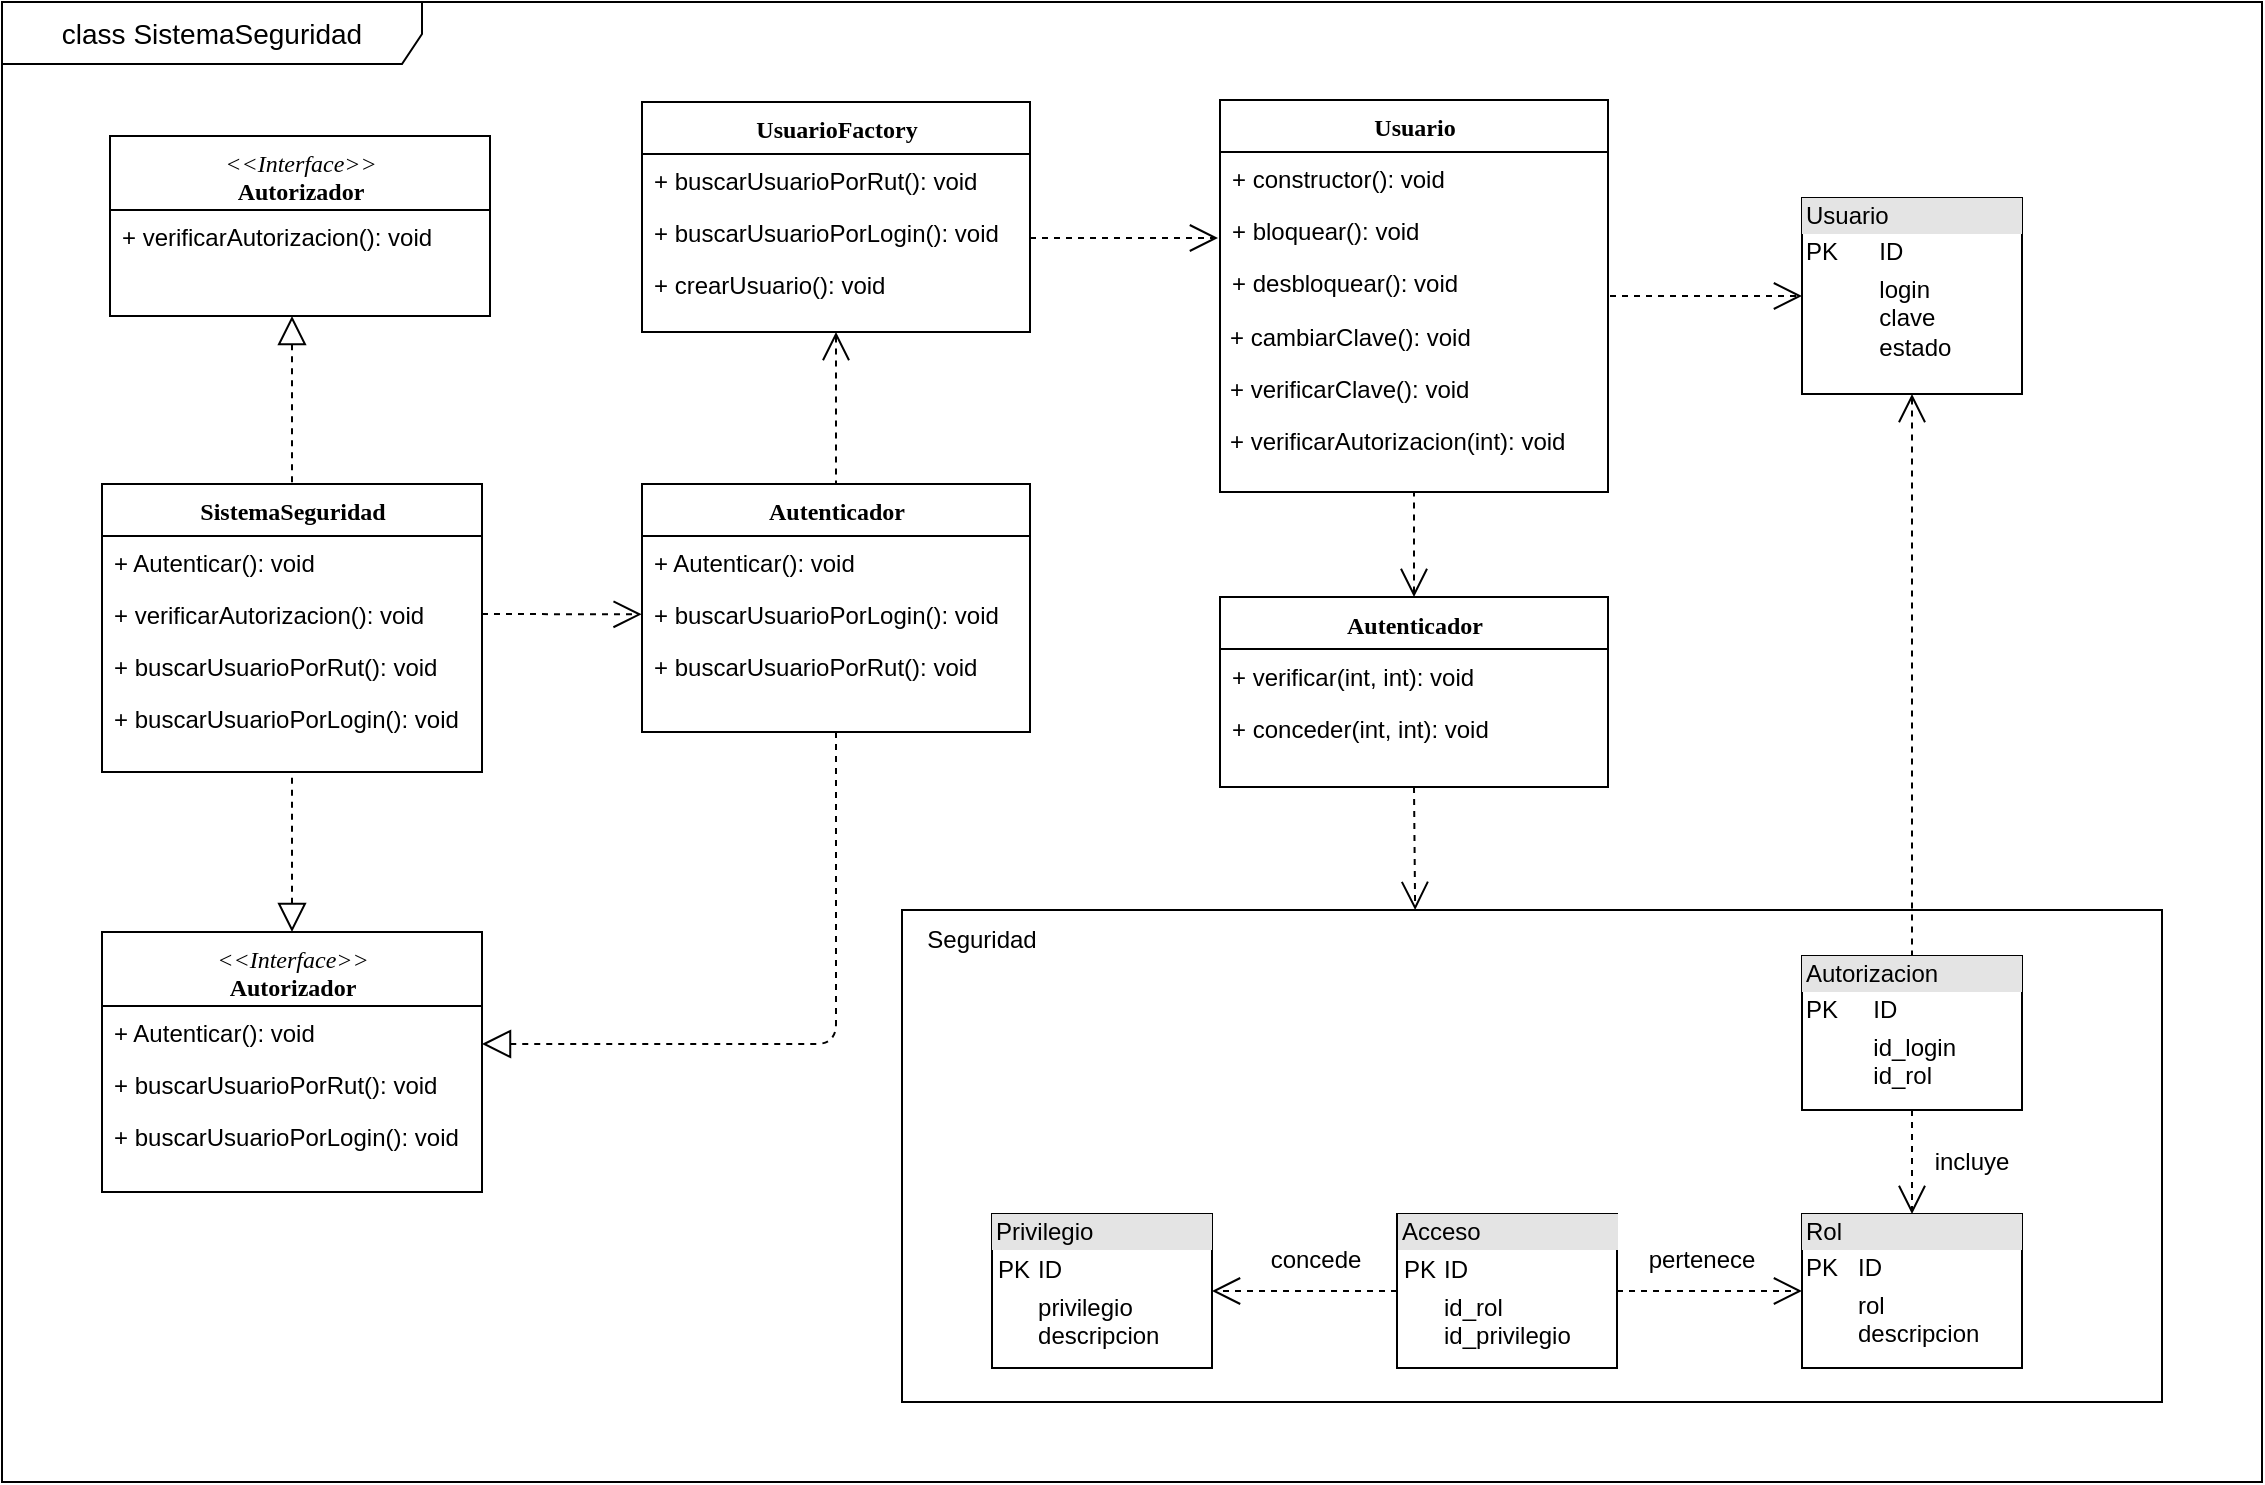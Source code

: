 <mxfile version="11.2.8" type="google" pages="1"><diagram name="Page-1" id="9f46799a-70d6-7492-0946-bef42562c5a5"><mxGraphModel dx="828" dy="451" grid="1" gridSize="10" guides="1" tooltips="1" connect="1" arrows="1" fold="1" page="1" pageScale="1" pageWidth="1100" pageHeight="850" background="#ffffff" math="0" shadow="0"><root><mxCell id="0"/><mxCell id="1" parent="0"/><mxCell id="cr2dzZ2lCvJzbGRZRUUi-4" value="" style="rounded=0;whiteSpace=wrap;html=1;" parent="1" vertex="1"><mxGeometry x="450" y="464" width="630" height="246" as="geometry"/></mxCell><mxCell id="GkAajKtFIGLuhse4K5WX-2" value="&lt;font style=&quot;font-size: 14px&quot;&gt;class SistemaSeguridad&lt;/font&gt;" style="shape=umlFrame;whiteSpace=wrap;html=1;width=210;height=31;" parent="1" vertex="1"><mxGeometry y="10" width="1130" height="740" as="geometry"/></mxCell><mxCell id="78961159f06e98e8-17" value="UsuarioFactory" style="swimlane;html=1;fontStyle=1;align=center;verticalAlign=top;childLayout=stackLayout;horizontal=1;startSize=26;horizontalStack=0;resizeParent=1;resizeLast=0;collapsible=1;marginBottom=0;swimlaneFillColor=#ffffff;rounded=0;shadow=0;comic=0;labelBackgroundColor=none;strokeColor=#000000;strokeWidth=1;fillColor=none;fontFamily=Verdana;fontSize=12;fontColor=#000000;" parent="1" vertex="1"><mxGeometry x="320" y="60" width="194" height="115" as="geometry"/></mxCell><mxCell id="bjt41eAJjumM9TxY2FZ1-11" value="+ buscarUsuarioPorRut(): void" style="text;html=1;strokeColor=none;fillColor=none;align=left;verticalAlign=top;spacingLeft=4;spacingRight=4;whiteSpace=wrap;overflow=hidden;rotatable=0;points=[[0,0.5],[1,0.5]];portConstraint=eastwest;" parent="78961159f06e98e8-17" vertex="1"><mxGeometry y="26" width="194" height="26" as="geometry"/></mxCell><mxCell id="bjt41eAJjumM9TxY2FZ1-12" value="+ buscarUsuarioPorLogin(): void" style="text;html=1;strokeColor=none;fillColor=none;align=left;verticalAlign=top;spacingLeft=4;spacingRight=4;whiteSpace=wrap;overflow=hidden;rotatable=0;points=[[0,0.5],[1,0.5]];portConstraint=eastwest;" parent="78961159f06e98e8-17" vertex="1"><mxGeometry y="52" width="194" height="26" as="geometry"/></mxCell><mxCell id="bjt41eAJjumM9TxY2FZ1-13" value="+ crearUsuario(): void" style="text;html=1;strokeColor=none;fillColor=none;align=left;verticalAlign=top;spacingLeft=4;spacingRight=4;whiteSpace=wrap;overflow=hidden;rotatable=0;points=[[0,0.5],[1,0.5]];portConstraint=eastwest;" parent="78961159f06e98e8-17" vertex="1"><mxGeometry y="78" width="194" height="26" as="geometry"/></mxCell><mxCell id="78961159f06e98e8-69" value="Autenticador" style="swimlane;html=1;fontStyle=1;align=center;verticalAlign=top;childLayout=stackLayout;horizontal=1;startSize=26;horizontalStack=0;resizeParent=1;resizeLast=0;collapsible=1;marginBottom=0;swimlaneFillColor=#ffffff;rounded=0;shadow=0;comic=0;labelBackgroundColor=none;strokeColor=#000000;strokeWidth=1;fillColor=none;fontFamily=Verdana;fontSize=12;fontColor=#000000;" parent="1" vertex="1"><mxGeometry x="320" y="251" width="194" height="124" as="geometry"/></mxCell><mxCell id="bjt41eAJjumM9TxY2FZ1-14" value="+ Autenticar(): void" style="text;html=1;strokeColor=none;fillColor=none;align=left;verticalAlign=top;spacingLeft=4;spacingRight=4;whiteSpace=wrap;overflow=hidden;rotatable=0;points=[[0,0.5],[1,0.5]];portConstraint=eastwest;" parent="78961159f06e98e8-69" vertex="1"><mxGeometry y="26" width="194" height="26" as="geometry"/></mxCell><mxCell id="bjt41eAJjumM9TxY2FZ1-16" value="+ buscarUsuarioPorLogin(): void" style="text;html=1;strokeColor=none;fillColor=none;align=left;verticalAlign=top;spacingLeft=4;spacingRight=4;whiteSpace=wrap;overflow=hidden;rotatable=0;points=[[0,0.5],[1,0.5]];portConstraint=eastwest;" parent="78961159f06e98e8-69" vertex="1"><mxGeometry y="52" width="194" height="26" as="geometry"/></mxCell><mxCell id="bjt41eAJjumM9TxY2FZ1-15" value="+ buscarUsuarioPorRut(): void" style="text;html=1;strokeColor=none;fillColor=none;align=left;verticalAlign=top;spacingLeft=4;spacingRight=4;whiteSpace=wrap;overflow=hidden;rotatable=0;points=[[0,0.5],[1,0.5]];portConstraint=eastwest;" parent="78961159f06e98e8-69" vertex="1"><mxGeometry y="78" width="194" height="26" as="geometry"/></mxCell><mxCell id="ipyEARP5-KEgsoyCmI8W-5" value="SistemaSeguridad" style="swimlane;html=1;fontStyle=1;align=center;verticalAlign=top;childLayout=stackLayout;horizontal=1;startSize=26;horizontalStack=0;resizeParent=1;resizeLast=0;collapsible=1;marginBottom=0;swimlaneFillColor=#ffffff;rounded=0;shadow=0;comic=0;labelBackgroundColor=none;strokeColor=#000000;strokeWidth=1;fillColor=none;fontFamily=Verdana;fontSize=12;fontColor=#000000;" parent="1" vertex="1"><mxGeometry x="50" y="251" width="190" height="144" as="geometry"/></mxCell><mxCell id="ipyEARP5-KEgsoyCmI8W-6" value="+ Autenticar(): void" style="text;html=1;strokeColor=none;fillColor=none;align=left;verticalAlign=top;spacingLeft=4;spacingRight=4;whiteSpace=wrap;overflow=hidden;rotatable=0;points=[[0,0.5],[1,0.5]];portConstraint=eastwest;" parent="ipyEARP5-KEgsoyCmI8W-5" vertex="1"><mxGeometry y="26" width="190" height="26" as="geometry"/></mxCell><mxCell id="ipyEARP5-KEgsoyCmI8W-7" value="+ verificarAutorizacion(): void" style="text;html=1;strokeColor=none;fillColor=none;align=left;verticalAlign=top;spacingLeft=4;spacingRight=4;whiteSpace=wrap;overflow=hidden;rotatable=0;points=[[0,0.5],[1,0.5]];portConstraint=eastwest;" parent="ipyEARP5-KEgsoyCmI8W-5" vertex="1"><mxGeometry y="52" width="190" height="26" as="geometry"/></mxCell><mxCell id="ipyEARP5-KEgsoyCmI8W-8" value="+ buscarUsuarioPorRut(): void" style="text;html=1;strokeColor=none;fillColor=none;align=left;verticalAlign=top;spacingLeft=4;spacingRight=4;whiteSpace=wrap;overflow=hidden;rotatable=0;points=[[0,0.5],[1,0.5]];portConstraint=eastwest;" parent="ipyEARP5-KEgsoyCmI8W-5" vertex="1"><mxGeometry y="78" width="190" height="26" as="geometry"/></mxCell><mxCell id="ipyEARP5-KEgsoyCmI8W-10" value="+ buscarUsuarioPorLogin(): void" style="text;html=1;strokeColor=none;fillColor=none;align=left;verticalAlign=top;spacingLeft=4;spacingRight=4;whiteSpace=wrap;overflow=hidden;rotatable=0;points=[[0,0.5],[1,0.5]];portConstraint=eastwest;" parent="1" vertex="1"><mxGeometry x="50" y="355" width="190" height="26" as="geometry"/></mxCell><mxCell id="ipyEARP5-KEgsoyCmI8W-11" value="&lt;i style=&quot;font-weight: normal&quot;&gt;&lt;font style=&quot;font-size: 12px&quot;&gt;&amp;lt;&amp;lt;Interface&amp;gt;&amp;gt;&lt;/font&gt;&lt;/i&gt;&lt;br&gt;Autorizador" style="swimlane;html=1;fontStyle=1;align=center;verticalAlign=top;childLayout=stackLayout;horizontal=1;startSize=37;horizontalStack=0;resizeParent=1;resizeLast=0;collapsible=1;marginBottom=0;swimlaneFillColor=#ffffff;rounded=0;shadow=0;comic=0;labelBackgroundColor=none;strokeColor=#000000;strokeWidth=1;fillColor=none;fontFamily=Verdana;fontSize=12;fontColor=#000000;" parent="1" vertex="1"><mxGeometry x="50" y="475" width="190" height="130" as="geometry"/></mxCell><mxCell id="bjt41eAJjumM9TxY2FZ1-3" value="+ Autenticar(): void" style="text;html=1;strokeColor=none;fillColor=none;align=left;verticalAlign=top;spacingLeft=4;spacingRight=4;whiteSpace=wrap;overflow=hidden;rotatable=0;points=[[0,0.5],[1,0.5]];portConstraint=eastwest;" parent="ipyEARP5-KEgsoyCmI8W-11" vertex="1"><mxGeometry y="37" width="190" height="26" as="geometry"/></mxCell><mxCell id="bjt41eAJjumM9TxY2FZ1-5" value="+ buscarUsuarioPorRut(): void" style="text;html=1;strokeColor=none;fillColor=none;align=left;verticalAlign=top;spacingLeft=4;spacingRight=4;whiteSpace=wrap;overflow=hidden;rotatable=0;points=[[0,0.5],[1,0.5]];portConstraint=eastwest;" parent="ipyEARP5-KEgsoyCmI8W-11" vertex="1"><mxGeometry y="63" width="190" height="26" as="geometry"/></mxCell><mxCell id="bjt41eAJjumM9TxY2FZ1-6" value="+ buscarUsuarioPorLogin(): void" style="text;html=1;strokeColor=none;fillColor=none;align=left;verticalAlign=top;spacingLeft=4;spacingRight=4;whiteSpace=wrap;overflow=hidden;rotatable=0;points=[[0,0.5],[1,0.5]];portConstraint=eastwest;" parent="ipyEARP5-KEgsoyCmI8W-11" vertex="1"><mxGeometry y="89" width="190" height="26" as="geometry"/></mxCell><mxCell id="ipyEARP5-KEgsoyCmI8W-20" value="" style="endArrow=none;html=1;exitX=1;exitY=0.5;exitDx=0;exitDy=0;endSize=6;endFill=0;startArrow=block;startFill=0;startSize=12;dashed=1;entryX=0.5;entryY=1;entryDx=0;entryDy=0;" parent="1" target="78961159f06e98e8-69" edge="1"><mxGeometry width="50" height="50" relative="1" as="geometry"><mxPoint x="240" y="531" as="sourcePoint"/><mxPoint x="400" y="404" as="targetPoint"/><Array as="points"><mxPoint x="417" y="531"/></Array></mxGeometry></mxCell><mxCell id="ipyEARP5-KEgsoyCmI8W-22" value="" style="endArrow=none;html=1;dashed=1;exitX=0.5;exitY=1;exitDx=0;exitDy=0;entryX=0.5;entryY=0;entryDx=0;entryDy=0;startArrow=open;startFill=0;startSize=12;" parent="1" source="78961159f06e98e8-17" target="78961159f06e98e8-69" edge="1"><mxGeometry width="50" height="50" relative="1" as="geometry"><mxPoint x="510" y="68" as="sourcePoint"/><mxPoint x="560" y="18" as="targetPoint"/></mxGeometry></mxCell><mxCell id="ipyEARP5-KEgsoyCmI8W-25" value="&lt;div style=&quot;box-sizing: border-box ; width: 100% ; background: #e4e4e4 ; padding: 2px&quot;&gt;Usuario&lt;/div&gt;&lt;table style=&quot;width: 100% ; font-size: 1em&quot; cellpadding=&quot;2&quot; cellspacing=&quot;0&quot;&gt;&lt;tbody&gt;&lt;tr&gt;&lt;td&gt;PK&lt;/td&gt;&lt;td&gt;ID&lt;/td&gt;&lt;/tr&gt;&lt;tr&gt;&lt;td&gt;&lt;br&gt;&lt;/td&gt;&lt;td&gt;login&lt;br&gt;clave&lt;br&gt;estado&lt;br&gt;&lt;/td&gt;&lt;/tr&gt;&lt;/tbody&gt;&lt;/table&gt;" style="verticalAlign=top;align=left;overflow=fill;html=1;" parent="1" vertex="1"><mxGeometry x="900" y="108" width="110" height="98" as="geometry"/></mxCell><mxCell id="ipyEARP5-KEgsoyCmI8W-32" value="" style="endArrow=none;html=1;dashed=1;startArrow=open;startFill=0;startSize=12;exitX=0.5;exitY=1;exitDx=0;exitDy=0;entryX=0.5;entryY=0;entryDx=0;entryDy=0;" parent="1" source="ipyEARP5-KEgsoyCmI8W-25" target="bjt41eAJjumM9TxY2FZ1-28" edge="1"><mxGeometry width="50" height="50" relative="1" as="geometry"><mxPoint x="954" y="242" as="sourcePoint"/><mxPoint x="954" y="291" as="targetPoint"/></mxGeometry></mxCell><mxCell id="ipyEARP5-KEgsoyCmI8W-34" value="" style="endArrow=open;html=1;dashed=1;exitX=1;exitY=0.5;exitDx=0;exitDy=0;entryX=0;entryY=0.5;entryDx=0;entryDy=0;startArrow=none;startFill=0;endFill=0;startSize=6;endSize=12;" parent="1" source="ipyEARP5-KEgsoyCmI8W-7" edge="1"><mxGeometry width="50" height="50" relative="1" as="geometry"><mxPoint x="240" y="349" as="sourcePoint"/><mxPoint x="319.833" y="316.167" as="targetPoint"/></mxGeometry></mxCell><mxCell id="bjt41eAJjumM9TxY2FZ1-1" value="&lt;i style=&quot;font-weight: normal&quot;&gt;&lt;font style=&quot;font-size: 12px&quot;&gt;&amp;lt;&amp;lt;Interface&amp;gt;&amp;gt;&lt;/font&gt;&lt;/i&gt;&lt;br&gt;Autorizador" style="swimlane;html=1;fontStyle=1;align=center;verticalAlign=top;childLayout=stackLayout;horizontal=1;startSize=37;horizontalStack=0;resizeParent=1;resizeLast=0;collapsible=1;marginBottom=0;swimlaneFillColor=#ffffff;rounded=0;shadow=0;comic=0;labelBackgroundColor=none;strokeColor=#000000;strokeWidth=1;fillColor=none;fontFamily=Verdana;fontSize=12;fontColor=#000000;" parent="1" vertex="1"><mxGeometry x="54" y="77" width="190" height="90" as="geometry"/></mxCell><mxCell id="bjt41eAJjumM9TxY2FZ1-2" value="+ verificarAutorizacion(): void" style="text;html=1;strokeColor=none;fillColor=none;align=left;verticalAlign=top;spacingLeft=4;spacingRight=4;whiteSpace=wrap;overflow=hidden;rotatable=0;points=[[0,0.5],[1,0.5]];portConstraint=eastwest;" parent="bjt41eAJjumM9TxY2FZ1-1" vertex="1"><mxGeometry y="37" width="190" height="26" as="geometry"/></mxCell><mxCell id="bjt41eAJjumM9TxY2FZ1-7" value="" style="endArrow=none;html=1;dashed=1;entryX=0.5;entryY=0;entryDx=0;entryDy=0;startArrow=block;startFill=0;startSize=12;" parent="1" target="ipyEARP5-KEgsoyCmI8W-5" edge="1"><mxGeometry width="50" height="50" relative="1" as="geometry"><mxPoint x="145" y="167" as="sourcePoint"/><mxPoint x="410" y="267" as="targetPoint"/></mxGeometry></mxCell><mxCell id="bjt41eAJjumM9TxY2FZ1-8" value="" style="endArrow=none;html=1;dashed=1;entryX=0.5;entryY=1;entryDx=0;entryDy=0;startArrow=block;startFill=0;startSize=12;exitX=0.5;exitY=0;exitDx=0;exitDy=0;" parent="1" source="ipyEARP5-KEgsoyCmI8W-11" target="ipyEARP5-KEgsoyCmI8W-5" edge="1"><mxGeometry width="50" height="50" relative="1" as="geometry"><mxPoint x="155" y="177" as="sourcePoint"/><mxPoint x="155" y="267" as="targetPoint"/></mxGeometry></mxCell><mxCell id="bjt41eAJjumM9TxY2FZ1-17" value="Usuario" style="swimlane;html=1;fontStyle=1;align=center;verticalAlign=top;childLayout=stackLayout;horizontal=1;startSize=26;horizontalStack=0;resizeParent=1;resizeLast=0;collapsible=1;marginBottom=0;swimlaneFillColor=#ffffff;rounded=0;shadow=0;comic=0;labelBackgroundColor=none;strokeColor=#000000;strokeWidth=1;fillColor=none;fontFamily=Verdana;fontSize=12;fontColor=#000000;" parent="1" vertex="1"><mxGeometry x="609" y="59" width="194" height="196" as="geometry"/></mxCell><mxCell id="bjt41eAJjumM9TxY2FZ1-18" value="+ constructor(): void" style="text;html=1;strokeColor=none;fillColor=none;align=left;verticalAlign=top;spacingLeft=4;spacingRight=4;whiteSpace=wrap;overflow=hidden;rotatable=0;points=[[0,0.5],[1,0.5]];portConstraint=eastwest;" parent="bjt41eAJjumM9TxY2FZ1-17" vertex="1"><mxGeometry y="26" width="194" height="26" as="geometry"/></mxCell><mxCell id="bjt41eAJjumM9TxY2FZ1-19" value="+ bloquear(): void" style="text;html=1;strokeColor=none;fillColor=none;align=left;verticalAlign=top;spacingLeft=4;spacingRight=4;whiteSpace=wrap;overflow=hidden;rotatable=0;points=[[0,0.5],[1,0.5]];portConstraint=eastwest;" parent="bjt41eAJjumM9TxY2FZ1-17" vertex="1"><mxGeometry y="52" width="194" height="26" as="geometry"/></mxCell><mxCell id="bjt41eAJjumM9TxY2FZ1-20" value="+ desbloquear(): void" style="text;html=1;strokeColor=none;fillColor=none;align=left;verticalAlign=top;spacingLeft=4;spacingRight=4;whiteSpace=wrap;overflow=hidden;rotatable=0;points=[[0,0.5],[1,0.5]];portConstraint=eastwest;" parent="bjt41eAJjumM9TxY2FZ1-17" vertex="1"><mxGeometry y="78" width="194" height="26" as="geometry"/></mxCell><mxCell id="bjt41eAJjumM9TxY2FZ1-21" value="+ cambiarClave(): void" style="text;html=1;strokeColor=none;fillColor=none;align=left;verticalAlign=top;spacingLeft=4;spacingRight=4;whiteSpace=wrap;overflow=hidden;rotatable=0;points=[[0,0.5],[1,0.5]];portConstraint=eastwest;" parent="1" vertex="1"><mxGeometry x="608" y="164" width="194" height="26" as="geometry"/></mxCell><mxCell id="bjt41eAJjumM9TxY2FZ1-22" value="+ verificarClave(): void" style="text;html=1;strokeColor=none;fillColor=none;align=left;verticalAlign=top;spacingLeft=4;spacingRight=4;whiteSpace=wrap;overflow=hidden;rotatable=0;points=[[0,0.5],[1,0.5]];portConstraint=eastwest;" parent="1" vertex="1"><mxGeometry x="608" y="190" width="194" height="26" as="geometry"/></mxCell><mxCell id="bjt41eAJjumM9TxY2FZ1-23" value="+ verificarAutorizacion(int): void" style="text;html=1;strokeColor=none;fillColor=none;align=left;verticalAlign=top;spacingLeft=4;spacingRight=4;whiteSpace=wrap;overflow=hidden;rotatable=0;points=[[0,0.5],[1,0.5]];portConstraint=eastwest;" parent="1" vertex="1"><mxGeometry x="608" y="216" width="194" height="26" as="geometry"/></mxCell><mxCell id="bjt41eAJjumM9TxY2FZ1-24" value="Autenticador" style="swimlane;html=1;fontStyle=1;align=center;verticalAlign=top;childLayout=stackLayout;horizontal=1;startSize=26;horizontalStack=0;resizeParent=1;resizeLast=0;collapsible=1;marginBottom=0;swimlaneFillColor=#ffffff;rounded=0;shadow=0;comic=0;labelBackgroundColor=none;strokeColor=#000000;strokeWidth=1;fillColor=none;fontFamily=Verdana;fontSize=12;fontColor=#000000;" parent="1" vertex="1"><mxGeometry x="609" y="307.5" width="194" height="95" as="geometry"/></mxCell><mxCell id="bjt41eAJjumM9TxY2FZ1-25" value="+ verificar(int, int): void" style="text;html=1;strokeColor=none;fillColor=none;align=left;verticalAlign=top;spacingLeft=4;spacingRight=4;whiteSpace=wrap;overflow=hidden;rotatable=0;points=[[0,0.5],[1,0.5]];portConstraint=eastwest;" parent="bjt41eAJjumM9TxY2FZ1-24" vertex="1"><mxGeometry y="26" width="194" height="26" as="geometry"/></mxCell><mxCell id="bjt41eAJjumM9TxY2FZ1-26" value="+ conceder(int, int): void" style="text;html=1;strokeColor=none;fillColor=none;align=left;verticalAlign=top;spacingLeft=4;spacingRight=4;whiteSpace=wrap;overflow=hidden;rotatable=0;points=[[0,0.5],[1,0.5]];portConstraint=eastwest;" parent="bjt41eAJjumM9TxY2FZ1-24" vertex="1"><mxGeometry y="52" width="194" height="26" as="geometry"/></mxCell><mxCell id="bjt41eAJjumM9TxY2FZ1-28" value="&lt;div style=&quot;box-sizing: border-box ; width: 100% ; background: #e4e4e4 ; padding: 2px&quot;&gt;Autorizacion&lt;/div&gt;&lt;table style=&quot;width: 100% ; font-size: 1em&quot; cellpadding=&quot;2&quot; cellspacing=&quot;0&quot;&gt;&lt;tbody&gt;&lt;tr&gt;&lt;td&gt;PK&lt;/td&gt;&lt;td&gt;ID&lt;/td&gt;&lt;/tr&gt;&lt;tr&gt;&lt;td&gt;&lt;br&gt;&lt;/td&gt;&lt;td&gt;id_login&lt;br&gt;id_rol&lt;/td&gt;&lt;/tr&gt;&lt;tr&gt;&lt;td&gt;&lt;/td&gt;&lt;td&gt;&lt;br&gt;&lt;/td&gt;&lt;/tr&gt;&lt;/tbody&gt;&lt;/table&gt;" style="verticalAlign=top;align=left;overflow=fill;html=1;" parent="1" vertex="1"><mxGeometry x="900" y="487" width="110" height="77" as="geometry"/></mxCell><mxCell id="cr2dzZ2lCvJzbGRZRUUi-1" value="" style="endArrow=none;html=1;dashed=1;exitX=0.5;exitY=0;exitDx=0;exitDy=0;entryX=0.5;entryY=1;entryDx=0;entryDy=0;startArrow=open;startFill=0;startSize=12;" parent="1" source="bjt41eAJjumM9TxY2FZ1-24" target="bjt41eAJjumM9TxY2FZ1-17" edge="1"><mxGeometry width="50" height="50" relative="1" as="geometry"><mxPoint x="463" y="185" as="sourcePoint"/><mxPoint x="463" y="261" as="targetPoint"/></mxGeometry></mxCell><mxCell id="cr2dzZ2lCvJzbGRZRUUi-3" value="" style="endArrow=open;html=1;dashed=1;endFill=0;startSize=6;endSize=12;" parent="1" edge="1"><mxGeometry width="50" height="50" relative="1" as="geometry"><mxPoint x="514" y="128" as="sourcePoint"/><mxPoint x="608" y="128" as="targetPoint"/></mxGeometry></mxCell><mxCell id="cr2dzZ2lCvJzbGRZRUUi-5" value="Seguridad" style="text;html=1;strokeColor=none;fillColor=none;align=center;verticalAlign=middle;whiteSpace=wrap;rounded=0;" parent="1" vertex="1"><mxGeometry x="450" y="469" width="80" height="20" as="geometry"/></mxCell><mxCell id="cr2dzZ2lCvJzbGRZRUUi-6" value="&lt;div style=&quot;box-sizing: border-box ; width: 100% ; background: #e4e4e4 ; padding: 2px&quot;&gt;Rol&lt;/div&gt;&lt;table style=&quot;width: 100% ; font-size: 1em&quot; cellpadding=&quot;2&quot; cellspacing=&quot;0&quot;&gt;&lt;tbody&gt;&lt;tr&gt;&lt;td&gt;PK&lt;/td&gt;&lt;td&gt;ID&lt;/td&gt;&lt;/tr&gt;&lt;tr&gt;&lt;td&gt;&lt;br&gt;&lt;/td&gt;&lt;td&gt;rol&lt;br&gt;descripcion&lt;/td&gt;&lt;/tr&gt;&lt;tr&gt;&lt;td&gt;&lt;/td&gt;&lt;td&gt;&lt;br&gt;&lt;/td&gt;&lt;/tr&gt;&lt;/tbody&gt;&lt;/table&gt;" style="verticalAlign=top;align=left;overflow=fill;html=1;" parent="1" vertex="1"><mxGeometry x="900" y="616" width="110" height="77" as="geometry"/></mxCell><mxCell id="cr2dzZ2lCvJzbGRZRUUi-7" value="&lt;div style=&quot;box-sizing: border-box ; width: 100% ; background: #e4e4e4 ; padding: 2px&quot;&gt;Acceso&lt;/div&gt;&lt;table&gt;&lt;tbody&gt;&lt;tr&gt;&lt;td&gt;PK&lt;/td&gt;&lt;td&gt;ID&lt;/td&gt;&lt;/tr&gt;&lt;tr&gt;&lt;td&gt;&lt;br&gt;&lt;/td&gt;&lt;td&gt;id_rol&lt;br&gt;id_privilegio&lt;/td&gt;&lt;/tr&gt;&lt;tr&gt;&lt;td&gt;&lt;br&gt;&lt;/td&gt;&lt;/tr&gt;&lt;/tbody&gt;&lt;/table&gt;" style="verticalAlign=top;align=left;overflow=fill;html=1;" parent="1" vertex="1"><mxGeometry x="697.5" y="616" width="110" height="77" as="geometry"/></mxCell><mxCell id="cr2dzZ2lCvJzbGRZRUUi-8" value="&lt;div style=&quot;box-sizing: border-box ; width: 100% ; background: #e4e4e4 ; padding: 2px&quot;&gt;Privilegio&lt;/div&gt;&lt;table&gt;&lt;tbody&gt;&lt;tr&gt;&lt;td&gt;PK&lt;/td&gt;&lt;td&gt;ID&lt;/td&gt;&lt;/tr&gt;&lt;tr&gt;&lt;td&gt;&lt;br&gt;&lt;/td&gt;&lt;td&gt;privilegio&lt;br&gt;descripcion&lt;/td&gt;&lt;/tr&gt;&lt;tr&gt;&lt;td&gt;&lt;br&gt;&lt;/td&gt;&lt;/tr&gt;&lt;/tbody&gt;&lt;/table&gt;" style="verticalAlign=top;align=left;overflow=fill;html=1;" parent="1" vertex="1"><mxGeometry x="495" y="616" width="110" height="77" as="geometry"/></mxCell><mxCell id="cr2dzZ2lCvJzbGRZRUUi-11" value="" style="endArrow=open;html=1;entryX=0;entryY=0.5;entryDx=0;entryDy=0;dashed=1;endFill=0;startSize=6;endSize=12;exitX=1;exitY=0.5;exitDx=0;exitDy=0;" parent="1" source="cr2dzZ2lCvJzbGRZRUUi-7" target="cr2dzZ2lCvJzbGRZRUUi-6" edge="1"><mxGeometry width="50" height="50" relative="1" as="geometry"><mxPoint x="807.5" y="657.276" as="sourcePoint"/><mxPoint x="884.513" y="657.403" as="targetPoint"/></mxGeometry></mxCell><mxCell id="cr2dzZ2lCvJzbGRZRUUi-12" value="" style="endArrow=open;html=1;entryX=1;entryY=0.5;entryDx=0;entryDy=0;dashed=1;endFill=0;startSize=6;endSize=12;exitX=0;exitY=0.5;exitDx=0;exitDy=0;" parent="1" source="cr2dzZ2lCvJzbGRZRUUi-7" target="cr2dzZ2lCvJzbGRZRUUi-8" edge="1"><mxGeometry width="50" height="50" relative="1" as="geometry"><mxPoint x="817.207" y="664.793" as="sourcePoint"/><mxPoint x="910.31" y="664.793" as="targetPoint"/></mxGeometry></mxCell><mxCell id="cr2dzZ2lCvJzbGRZRUUi-13" value="" style="endArrow=open;html=1;entryX=0.5;entryY=0;entryDx=0;entryDy=0;dashed=1;endFill=0;startSize=6;endSize=12;exitX=0.5;exitY=1;exitDx=0;exitDy=0;" parent="1" source="bjt41eAJjumM9TxY2FZ1-28" target="cr2dzZ2lCvJzbGRZRUUi-6" edge="1"><mxGeometry width="50" height="50" relative="1" as="geometry"><mxPoint x="827.207" y="674.793" as="sourcePoint"/><mxPoint x="920.31" y="674.793" as="targetPoint"/></mxGeometry></mxCell><mxCell id="cr2dzZ2lCvJzbGRZRUUi-14" value="pertenece" style="text;html=1;strokeColor=none;fillColor=none;align=center;verticalAlign=middle;whiteSpace=wrap;rounded=0;" parent="1" vertex="1"><mxGeometry x="820" y="629" width="60" height="20" as="geometry"/></mxCell><mxCell id="cr2dzZ2lCvJzbGRZRUUi-15" value="incluye" style="text;html=1;strokeColor=none;fillColor=none;align=center;verticalAlign=middle;whiteSpace=wrap;rounded=0;" parent="1" vertex="1"><mxGeometry x="955" y="580" width="60" height="20" as="geometry"/></mxCell><mxCell id="cr2dzZ2lCvJzbGRZRUUi-16" value="concede" style="text;html=1;strokeColor=none;fillColor=none;align=center;verticalAlign=middle;whiteSpace=wrap;rounded=0;" parent="1" vertex="1"><mxGeometry x="627" y="629" width="60" height="20" as="geometry"/></mxCell><mxCell id="cr2dzZ2lCvJzbGRZRUUi-17" value="" style="endArrow=open;html=1;entryX=0.609;entryY=0.614;entryDx=0;entryDy=0;dashed=1;endFill=0;startSize=6;endSize=12;exitX=0.5;exitY=1;exitDx=0;exitDy=0;entryPerimeter=0;" parent="1" source="bjt41eAJjumM9TxY2FZ1-24" edge="1"><mxGeometry width="50" height="50" relative="1" as="geometry"><mxPoint x="983.529" y="573.647" as="sourcePoint"/><mxPoint x="706.571" y="464" as="targetPoint"/></mxGeometry></mxCell><mxCell id="bdNXAVwnf3O2EZoYfu1t-2" value="" style="endArrow=open;html=1;dashed=1;endFill=0;startSize=6;endSize=12;" parent="1" edge="1"><mxGeometry width="50" height="50" relative="1" as="geometry"><mxPoint x="804" y="157" as="sourcePoint"/><mxPoint x="900" y="157" as="targetPoint"/></mxGeometry></mxCell></root></mxGraphModel></diagram></mxfile>